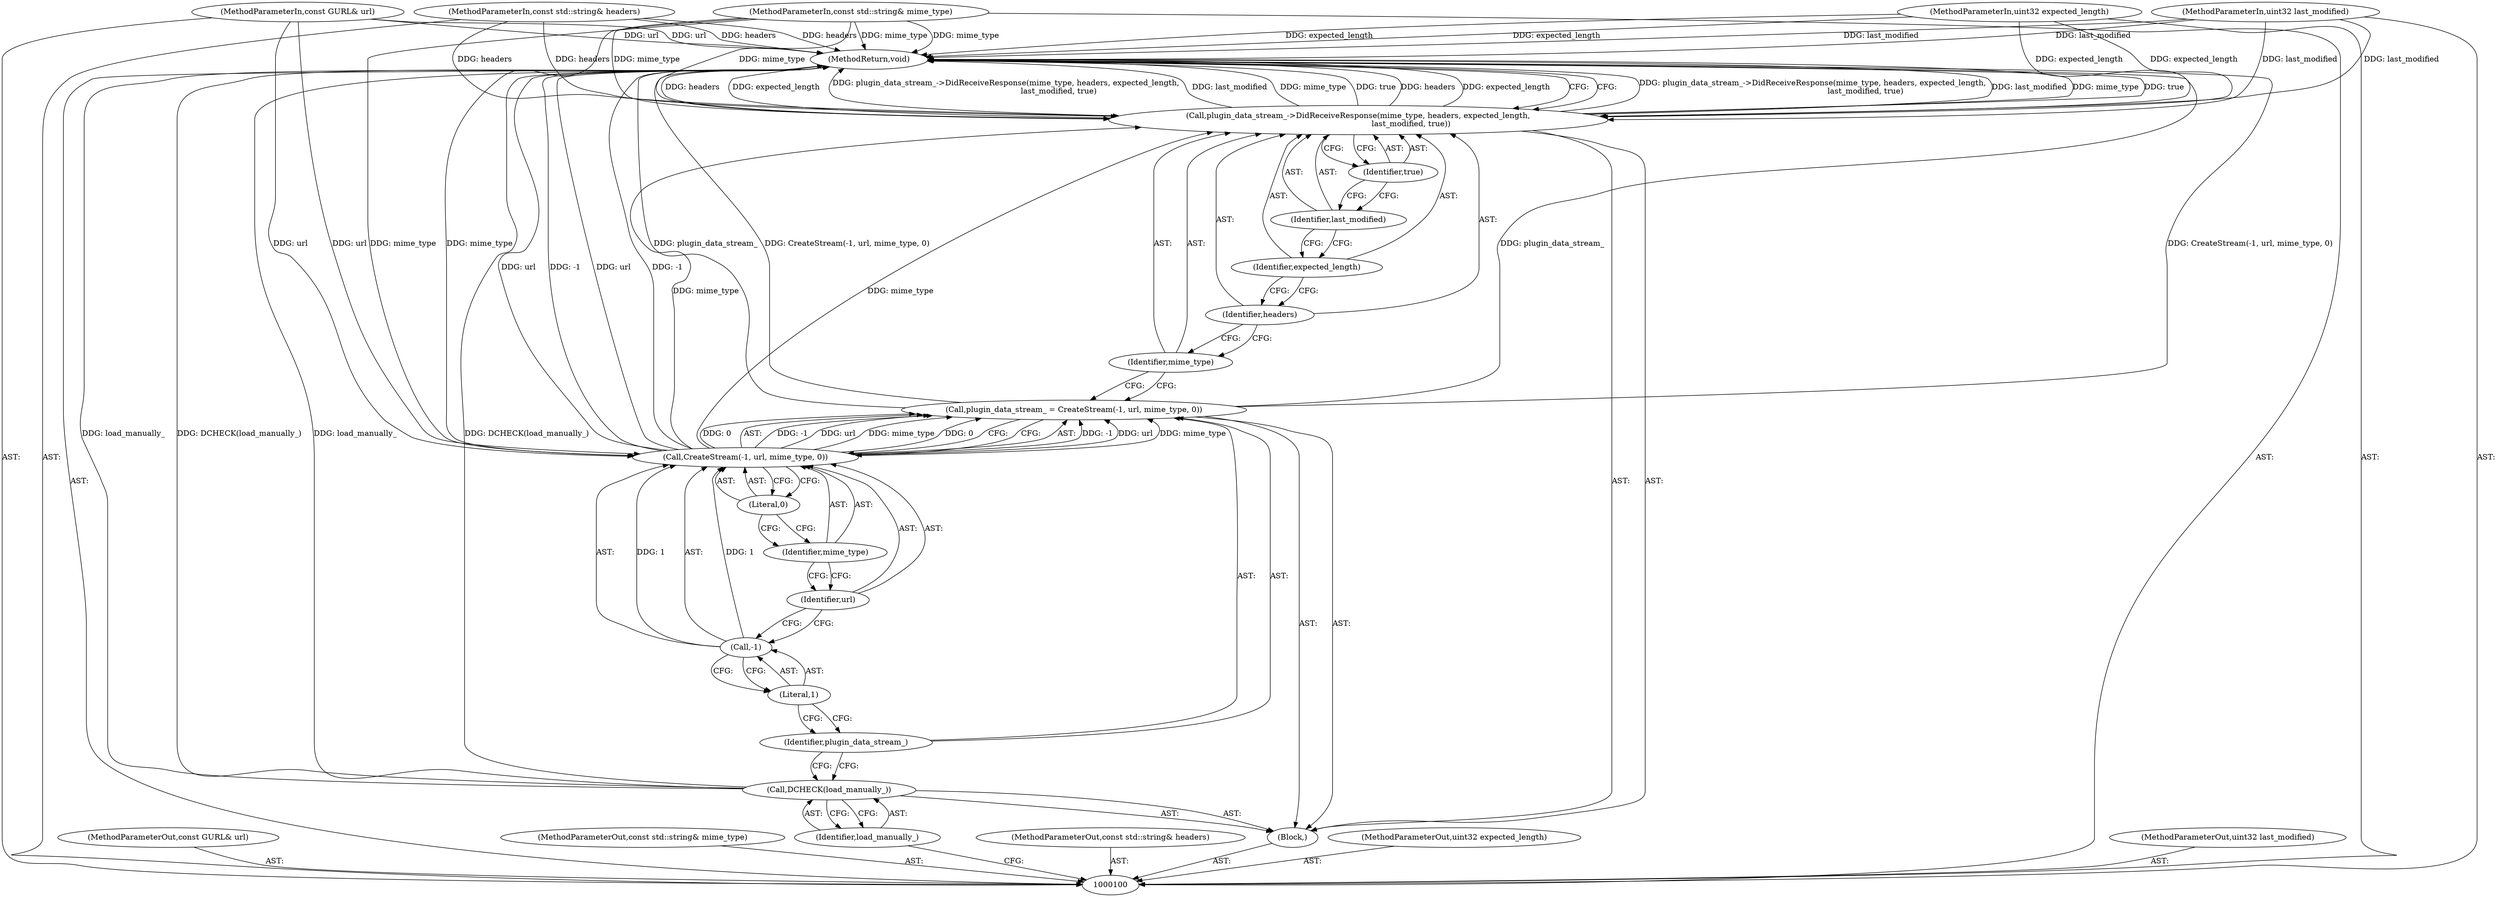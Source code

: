 digraph "0_Chrome_ea3d1d84be3d6f97bf50e76511c9e26af6895533_27" {
"1000123" [label="(MethodReturn,void)"];
"1000101" [label="(MethodParameterIn,const GURL& url)"];
"1000159" [label="(MethodParameterOut,const GURL& url)"];
"1000121" [label="(Identifier,last_modified)"];
"1000122" [label="(Identifier,true)"];
"1000102" [label="(MethodParameterIn,const std::string& mime_type)"];
"1000160" [label="(MethodParameterOut,const std::string& mime_type)"];
"1000103" [label="(MethodParameterIn,const std::string& headers)"];
"1000161" [label="(MethodParameterOut,const std::string& headers)"];
"1000104" [label="(MethodParameterIn,uint32 expected_length)"];
"1000162" [label="(MethodParameterOut,uint32 expected_length)"];
"1000105" [label="(MethodParameterIn,uint32 last_modified)"];
"1000163" [label="(MethodParameterOut,uint32 last_modified)"];
"1000106" [label="(Block,)"];
"1000108" [label="(Identifier,load_manually_)"];
"1000107" [label="(Call,DCHECK(load_manually_))"];
"1000109" [label="(Call,plugin_data_stream_ = CreateStream(-1, url, mime_type, 0))"];
"1000110" [label="(Identifier,plugin_data_stream_)"];
"1000111" [label="(Call,CreateStream(-1, url, mime_type, 0))"];
"1000112" [label="(Call,-1)"];
"1000113" [label="(Literal,1)"];
"1000114" [label="(Identifier,url)"];
"1000115" [label="(Identifier,mime_type)"];
"1000116" [label="(Literal,0)"];
"1000117" [label="(Call,plugin_data_stream_->DidReceiveResponse(mime_type, headers, expected_length,\n                                           last_modified, true))"];
"1000118" [label="(Identifier,mime_type)"];
"1000119" [label="(Identifier,headers)"];
"1000120" [label="(Identifier,expected_length)"];
"1000123" -> "1000100"  [label="AST: "];
"1000123" -> "1000117"  [label="CFG: "];
"1000117" -> "1000123"  [label="DDG: plugin_data_stream_->DidReceiveResponse(mime_type, headers, expected_length,\n                                           last_modified, true)"];
"1000117" -> "1000123"  [label="DDG: last_modified"];
"1000117" -> "1000123"  [label="DDG: mime_type"];
"1000117" -> "1000123"  [label="DDG: true"];
"1000117" -> "1000123"  [label="DDG: headers"];
"1000117" -> "1000123"  [label="DDG: expected_length"];
"1000107" -> "1000123"  [label="DDG: load_manually_"];
"1000107" -> "1000123"  [label="DDG: DCHECK(load_manually_)"];
"1000104" -> "1000123"  [label="DDG: expected_length"];
"1000105" -> "1000123"  [label="DDG: last_modified"];
"1000111" -> "1000123"  [label="DDG: url"];
"1000111" -> "1000123"  [label="DDG: -1"];
"1000103" -> "1000123"  [label="DDG: headers"];
"1000109" -> "1000123"  [label="DDG: CreateStream(-1, url, mime_type, 0)"];
"1000109" -> "1000123"  [label="DDG: plugin_data_stream_"];
"1000102" -> "1000123"  [label="DDG: mime_type"];
"1000101" -> "1000123"  [label="DDG: url"];
"1000101" -> "1000100"  [label="AST: "];
"1000101" -> "1000123"  [label="DDG: url"];
"1000101" -> "1000111"  [label="DDG: url"];
"1000159" -> "1000100"  [label="AST: "];
"1000121" -> "1000117"  [label="AST: "];
"1000121" -> "1000120"  [label="CFG: "];
"1000122" -> "1000121"  [label="CFG: "];
"1000122" -> "1000117"  [label="AST: "];
"1000122" -> "1000121"  [label="CFG: "];
"1000117" -> "1000122"  [label="CFG: "];
"1000102" -> "1000100"  [label="AST: "];
"1000102" -> "1000123"  [label="DDG: mime_type"];
"1000102" -> "1000111"  [label="DDG: mime_type"];
"1000102" -> "1000117"  [label="DDG: mime_type"];
"1000160" -> "1000100"  [label="AST: "];
"1000103" -> "1000100"  [label="AST: "];
"1000103" -> "1000123"  [label="DDG: headers"];
"1000103" -> "1000117"  [label="DDG: headers"];
"1000161" -> "1000100"  [label="AST: "];
"1000104" -> "1000100"  [label="AST: "];
"1000104" -> "1000123"  [label="DDG: expected_length"];
"1000104" -> "1000117"  [label="DDG: expected_length"];
"1000162" -> "1000100"  [label="AST: "];
"1000105" -> "1000100"  [label="AST: "];
"1000105" -> "1000123"  [label="DDG: last_modified"];
"1000105" -> "1000117"  [label="DDG: last_modified"];
"1000163" -> "1000100"  [label="AST: "];
"1000106" -> "1000100"  [label="AST: "];
"1000107" -> "1000106"  [label="AST: "];
"1000109" -> "1000106"  [label="AST: "];
"1000117" -> "1000106"  [label="AST: "];
"1000108" -> "1000107"  [label="AST: "];
"1000108" -> "1000100"  [label="CFG: "];
"1000107" -> "1000108"  [label="CFG: "];
"1000107" -> "1000106"  [label="AST: "];
"1000107" -> "1000108"  [label="CFG: "];
"1000108" -> "1000107"  [label="AST: "];
"1000110" -> "1000107"  [label="CFG: "];
"1000107" -> "1000123"  [label="DDG: load_manually_"];
"1000107" -> "1000123"  [label="DDG: DCHECK(load_manually_)"];
"1000109" -> "1000106"  [label="AST: "];
"1000109" -> "1000111"  [label="CFG: "];
"1000110" -> "1000109"  [label="AST: "];
"1000111" -> "1000109"  [label="AST: "];
"1000118" -> "1000109"  [label="CFG: "];
"1000109" -> "1000123"  [label="DDG: CreateStream(-1, url, mime_type, 0)"];
"1000109" -> "1000123"  [label="DDG: plugin_data_stream_"];
"1000111" -> "1000109"  [label="DDG: -1"];
"1000111" -> "1000109"  [label="DDG: url"];
"1000111" -> "1000109"  [label="DDG: mime_type"];
"1000111" -> "1000109"  [label="DDG: 0"];
"1000110" -> "1000109"  [label="AST: "];
"1000110" -> "1000107"  [label="CFG: "];
"1000113" -> "1000110"  [label="CFG: "];
"1000111" -> "1000109"  [label="AST: "];
"1000111" -> "1000116"  [label="CFG: "];
"1000112" -> "1000111"  [label="AST: "];
"1000114" -> "1000111"  [label="AST: "];
"1000115" -> "1000111"  [label="AST: "];
"1000116" -> "1000111"  [label="AST: "];
"1000109" -> "1000111"  [label="CFG: "];
"1000111" -> "1000123"  [label="DDG: url"];
"1000111" -> "1000123"  [label="DDG: -1"];
"1000111" -> "1000109"  [label="DDG: -1"];
"1000111" -> "1000109"  [label="DDG: url"];
"1000111" -> "1000109"  [label="DDG: mime_type"];
"1000111" -> "1000109"  [label="DDG: 0"];
"1000112" -> "1000111"  [label="DDG: 1"];
"1000101" -> "1000111"  [label="DDG: url"];
"1000102" -> "1000111"  [label="DDG: mime_type"];
"1000111" -> "1000117"  [label="DDG: mime_type"];
"1000112" -> "1000111"  [label="AST: "];
"1000112" -> "1000113"  [label="CFG: "];
"1000113" -> "1000112"  [label="AST: "];
"1000114" -> "1000112"  [label="CFG: "];
"1000112" -> "1000111"  [label="DDG: 1"];
"1000113" -> "1000112"  [label="AST: "];
"1000113" -> "1000110"  [label="CFG: "];
"1000112" -> "1000113"  [label="CFG: "];
"1000114" -> "1000111"  [label="AST: "];
"1000114" -> "1000112"  [label="CFG: "];
"1000115" -> "1000114"  [label="CFG: "];
"1000115" -> "1000111"  [label="AST: "];
"1000115" -> "1000114"  [label="CFG: "];
"1000116" -> "1000115"  [label="CFG: "];
"1000116" -> "1000111"  [label="AST: "];
"1000116" -> "1000115"  [label="CFG: "];
"1000111" -> "1000116"  [label="CFG: "];
"1000117" -> "1000106"  [label="AST: "];
"1000117" -> "1000122"  [label="CFG: "];
"1000118" -> "1000117"  [label="AST: "];
"1000119" -> "1000117"  [label="AST: "];
"1000120" -> "1000117"  [label="AST: "];
"1000121" -> "1000117"  [label="AST: "];
"1000122" -> "1000117"  [label="AST: "];
"1000123" -> "1000117"  [label="CFG: "];
"1000117" -> "1000123"  [label="DDG: plugin_data_stream_->DidReceiveResponse(mime_type, headers, expected_length,\n                                           last_modified, true)"];
"1000117" -> "1000123"  [label="DDG: last_modified"];
"1000117" -> "1000123"  [label="DDG: mime_type"];
"1000117" -> "1000123"  [label="DDG: true"];
"1000117" -> "1000123"  [label="DDG: headers"];
"1000117" -> "1000123"  [label="DDG: expected_length"];
"1000111" -> "1000117"  [label="DDG: mime_type"];
"1000102" -> "1000117"  [label="DDG: mime_type"];
"1000103" -> "1000117"  [label="DDG: headers"];
"1000104" -> "1000117"  [label="DDG: expected_length"];
"1000105" -> "1000117"  [label="DDG: last_modified"];
"1000118" -> "1000117"  [label="AST: "];
"1000118" -> "1000109"  [label="CFG: "];
"1000119" -> "1000118"  [label="CFG: "];
"1000119" -> "1000117"  [label="AST: "];
"1000119" -> "1000118"  [label="CFG: "];
"1000120" -> "1000119"  [label="CFG: "];
"1000120" -> "1000117"  [label="AST: "];
"1000120" -> "1000119"  [label="CFG: "];
"1000121" -> "1000120"  [label="CFG: "];
}
